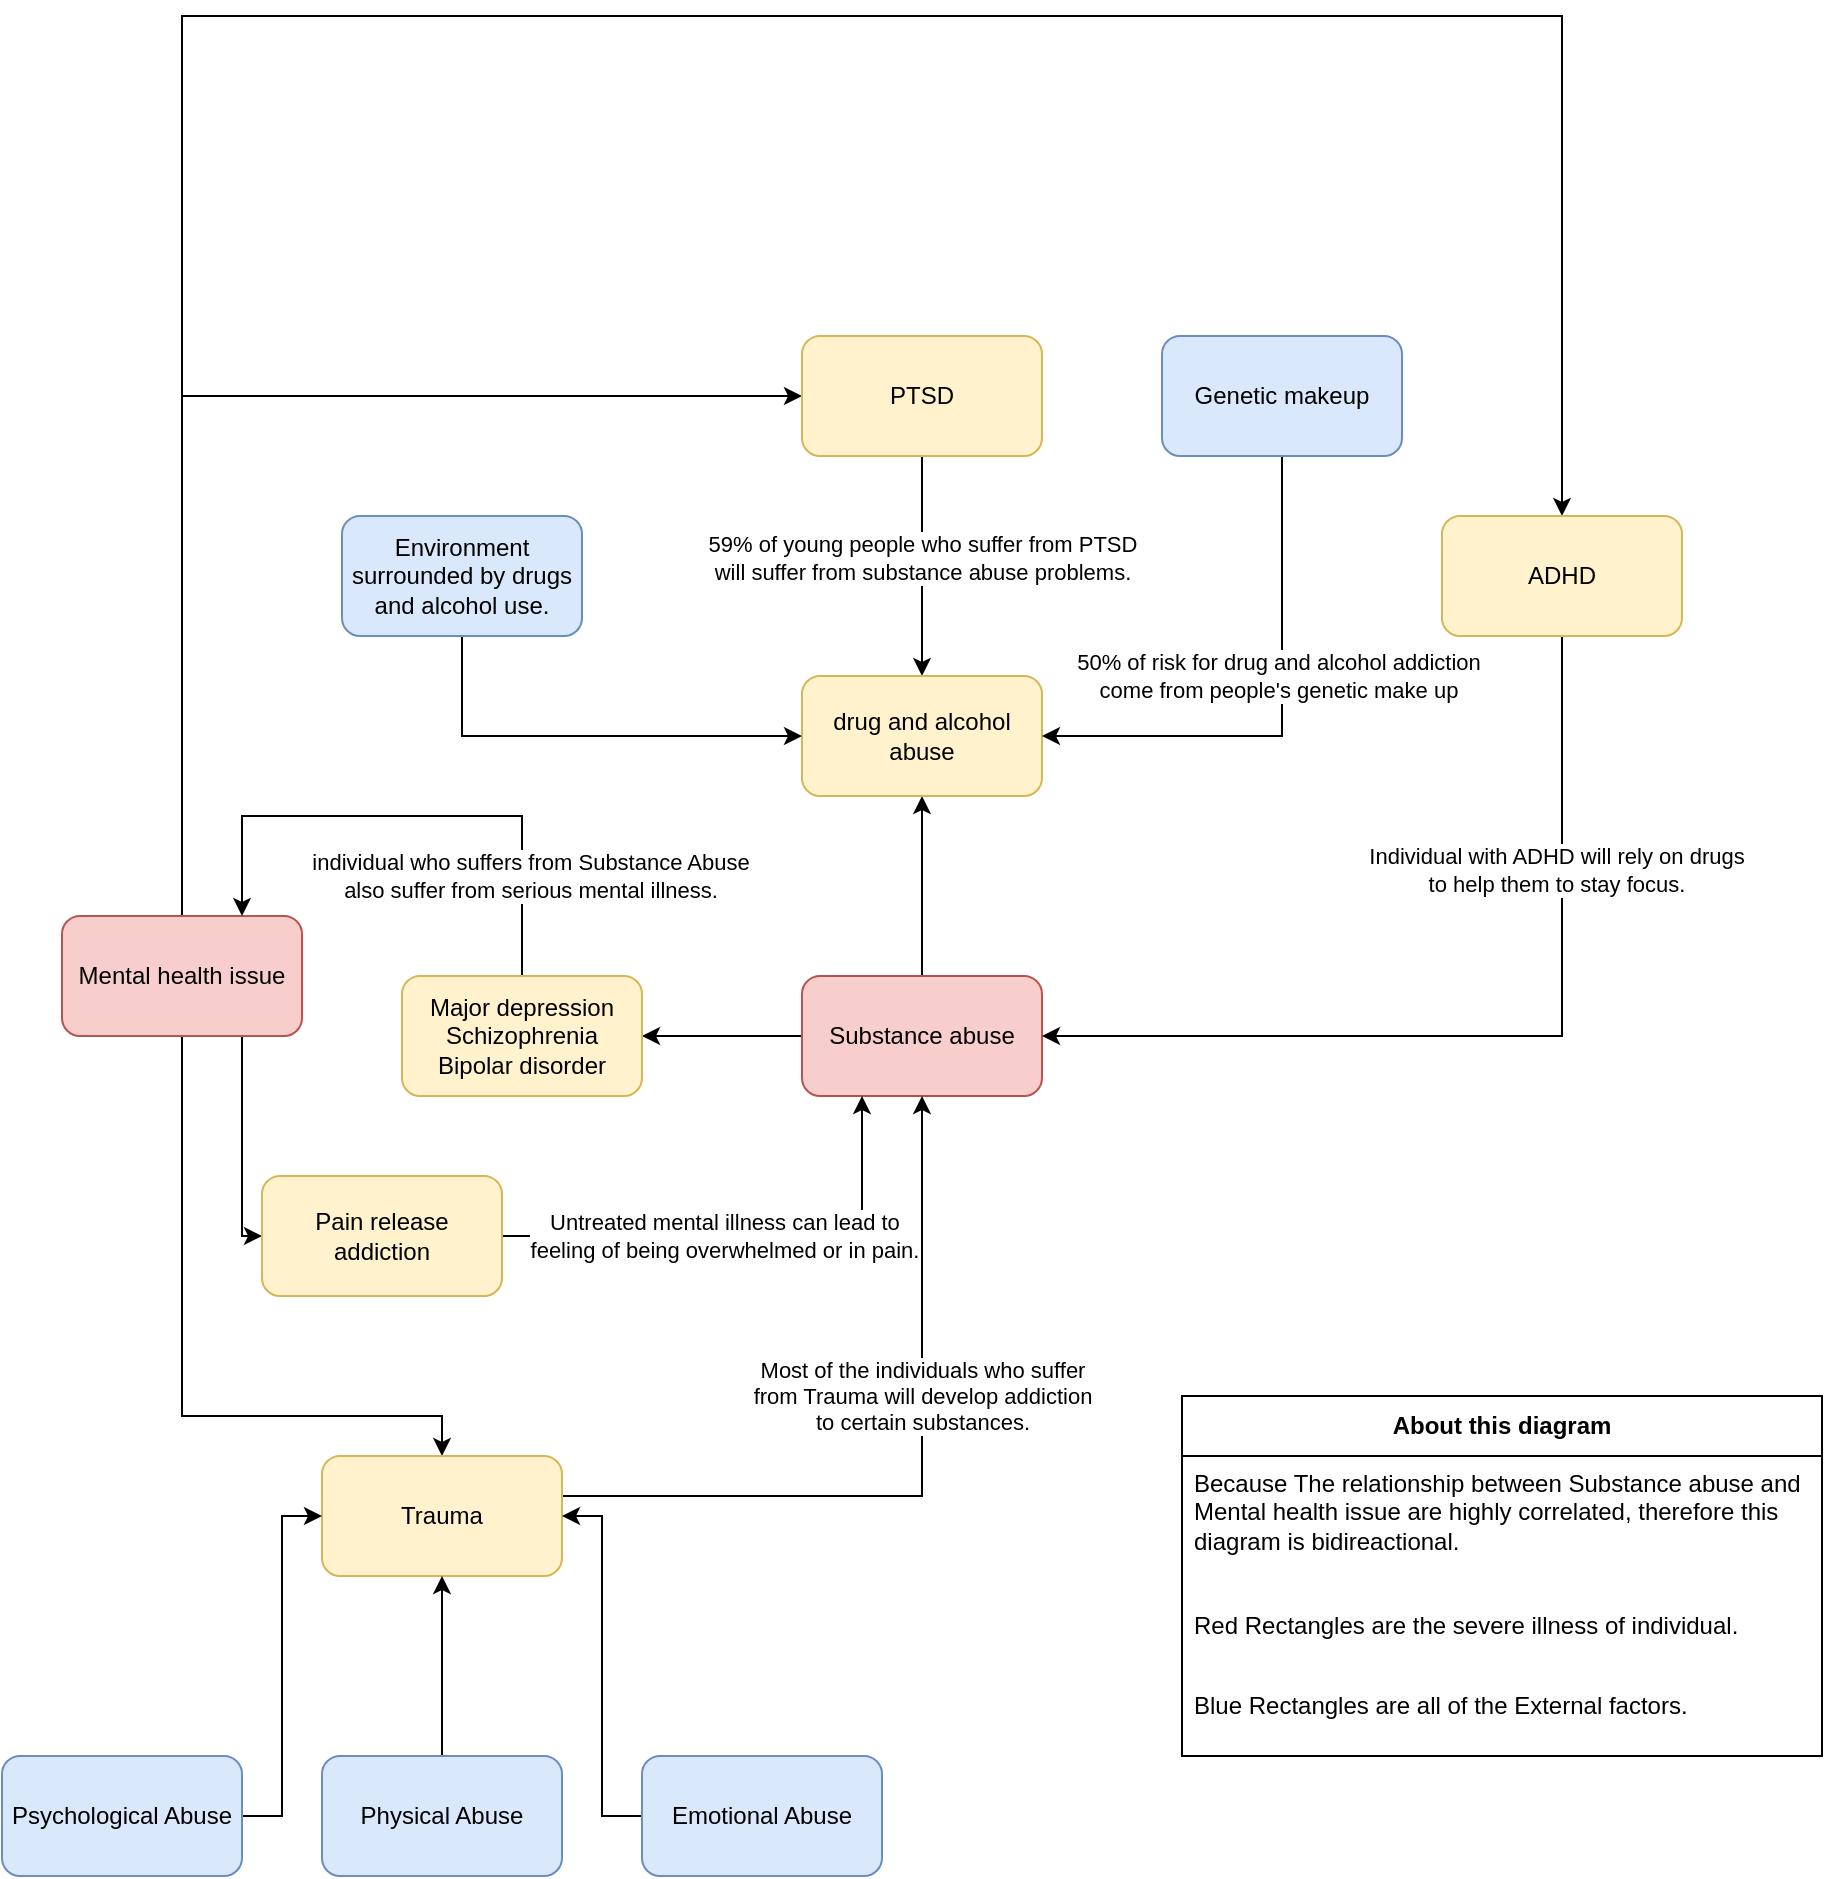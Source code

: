 <mxfile version="24.7.14">
  <diagram name="Page-1" id="ptoELfsR_6bHmKTN98_-">
    <mxGraphModel dx="773" dy="1975" grid="1" gridSize="10" guides="1" tooltips="1" connect="1" arrows="1" fold="1" page="1" pageScale="1" pageWidth="850" pageHeight="1100" math="0" shadow="0">
      <root>
        <mxCell id="0" />
        <mxCell id="1" parent="0" />
        <mxCell id="HWKCFty0nFmSQc_gpmRv-25" style="edgeStyle=orthogonalEdgeStyle;rounded=0;orthogonalLoop=1;jettySize=auto;html=1;entryX=0;entryY=0.5;entryDx=0;entryDy=0;exitX=0.5;exitY=0;exitDx=0;exitDy=0;" edge="1" parent="1" source="HWKCFty0nFmSQc_gpmRv-1" target="HWKCFty0nFmSQc_gpmRv-26">
          <mxGeometry relative="1" as="geometry">
            <mxPoint x="410" y="60" as="targetPoint" />
            <mxPoint x="230" y="230" as="sourcePoint" />
            <Array as="points">
              <mxPoint x="100" y="50" />
            </Array>
          </mxGeometry>
        </mxCell>
        <mxCell id="HWKCFty0nFmSQc_gpmRv-27" style="edgeStyle=orthogonalEdgeStyle;rounded=0;orthogonalLoop=1;jettySize=auto;html=1;entryX=0.5;entryY=0;entryDx=0;entryDy=0;" edge="1" parent="1" source="HWKCFty0nFmSQc_gpmRv-1" target="HWKCFty0nFmSQc_gpmRv-4">
          <mxGeometry relative="1" as="geometry">
            <Array as="points">
              <mxPoint x="100" y="560" />
              <mxPoint x="230" y="560" />
            </Array>
          </mxGeometry>
        </mxCell>
        <mxCell id="HWKCFty0nFmSQc_gpmRv-31" style="edgeStyle=orthogonalEdgeStyle;rounded=0;orthogonalLoop=1;jettySize=auto;html=1;" edge="1" parent="1" source="HWKCFty0nFmSQc_gpmRv-1" target="HWKCFty0nFmSQc_gpmRv-32">
          <mxGeometry relative="1" as="geometry">
            <mxPoint x="660" y="120" as="targetPoint" />
            <Array as="points">
              <mxPoint x="100" y="-140" />
              <mxPoint x="790" y="-140" />
            </Array>
          </mxGeometry>
        </mxCell>
        <mxCell id="HWKCFty0nFmSQc_gpmRv-50" style="edgeStyle=orthogonalEdgeStyle;rounded=0;orthogonalLoop=1;jettySize=auto;html=1;entryX=0;entryY=0.5;entryDx=0;entryDy=0;" edge="1" parent="1" source="HWKCFty0nFmSQc_gpmRv-1" target="HWKCFty0nFmSQc_gpmRv-48">
          <mxGeometry relative="1" as="geometry">
            <Array as="points">
              <mxPoint x="130" y="470" />
            </Array>
          </mxGeometry>
        </mxCell>
        <mxCell id="HWKCFty0nFmSQc_gpmRv-1" value="Mental health issue" style="rounded=1;whiteSpace=wrap;html=1;fillColor=#f8cecc;strokeColor=#b85450;" vertex="1" parent="1">
          <mxGeometry x="40" y="310" width="120" height="60" as="geometry" />
        </mxCell>
        <mxCell id="HWKCFty0nFmSQc_gpmRv-37" style="edgeStyle=orthogonalEdgeStyle;rounded=0;orthogonalLoop=1;jettySize=auto;html=1;" edge="1" parent="1" source="HWKCFty0nFmSQc_gpmRv-3" target="HWKCFty0nFmSQc_gpmRv-38">
          <mxGeometry relative="1" as="geometry">
            <mxPoint x="340" y="440" as="targetPoint" />
          </mxGeometry>
        </mxCell>
        <mxCell id="HWKCFty0nFmSQc_gpmRv-47" style="edgeStyle=orthogonalEdgeStyle;rounded=0;orthogonalLoop=1;jettySize=auto;html=1;entryX=0.5;entryY=1;entryDx=0;entryDy=0;" edge="1" parent="1" source="HWKCFty0nFmSQc_gpmRv-3" target="HWKCFty0nFmSQc_gpmRv-35">
          <mxGeometry relative="1" as="geometry" />
        </mxCell>
        <mxCell id="HWKCFty0nFmSQc_gpmRv-3" value="Substance abuse" style="rounded=1;whiteSpace=wrap;html=1;fillColor=#f8cecc;strokeColor=#b85450;" vertex="1" parent="1">
          <mxGeometry x="410" y="340" width="120" height="60" as="geometry" />
        </mxCell>
        <mxCell id="HWKCFty0nFmSQc_gpmRv-5" style="edgeStyle=orthogonalEdgeStyle;rounded=0;orthogonalLoop=1;jettySize=auto;html=1;entryX=0.5;entryY=1;entryDx=0;entryDy=0;exitX=1;exitY=0.5;exitDx=0;exitDy=0;" edge="1" parent="1" source="HWKCFty0nFmSQc_gpmRv-4" target="HWKCFty0nFmSQc_gpmRv-3">
          <mxGeometry relative="1" as="geometry">
            <Array as="points">
              <mxPoint x="290" y="600" />
              <mxPoint x="470" y="600" />
            </Array>
          </mxGeometry>
        </mxCell>
        <mxCell id="HWKCFty0nFmSQc_gpmRv-13" value="Most of the individuals who suffer&lt;div&gt;from Trauma will develop addiction&lt;/div&gt;&lt;div&gt;to certain substances.&lt;/div&gt;" style="edgeLabel;html=1;align=center;verticalAlign=middle;resizable=0;points=[];" vertex="1" connectable="0" parent="HWKCFty0nFmSQc_gpmRv-5">
          <mxGeometry x="0.107" y="1" relative="1" as="geometry">
            <mxPoint x="1" y="-24" as="offset" />
          </mxGeometry>
        </mxCell>
        <mxCell id="HWKCFty0nFmSQc_gpmRv-4" value="Trauma" style="rounded=1;whiteSpace=wrap;html=1;fillColor=#fff2cc;strokeColor=#d6b656;" vertex="1" parent="1">
          <mxGeometry x="170" y="580" width="120" height="60" as="geometry" />
        </mxCell>
        <mxCell id="HWKCFty0nFmSQc_gpmRv-7" style="edgeStyle=orthogonalEdgeStyle;rounded=0;orthogonalLoop=1;jettySize=auto;html=1;entryX=0.5;entryY=1;entryDx=0;entryDy=0;" edge="1" parent="1" source="HWKCFty0nFmSQc_gpmRv-6" target="HWKCFty0nFmSQc_gpmRv-4">
          <mxGeometry relative="1" as="geometry" />
        </mxCell>
        <mxCell id="HWKCFty0nFmSQc_gpmRv-6" value="Physical Abuse" style="rounded=1;whiteSpace=wrap;html=1;fillColor=#dae8fc;strokeColor=#6c8ebf;" vertex="1" parent="1">
          <mxGeometry x="170" y="730" width="120" height="60" as="geometry" />
        </mxCell>
        <mxCell id="HWKCFty0nFmSQc_gpmRv-11" style="edgeStyle=orthogonalEdgeStyle;rounded=0;orthogonalLoop=1;jettySize=auto;html=1;entryX=1;entryY=0.5;entryDx=0;entryDy=0;" edge="1" parent="1" source="HWKCFty0nFmSQc_gpmRv-8" target="HWKCFty0nFmSQc_gpmRv-4">
          <mxGeometry relative="1" as="geometry" />
        </mxCell>
        <mxCell id="HWKCFty0nFmSQc_gpmRv-8" value="Emotional Abuse" style="rounded=1;whiteSpace=wrap;html=1;fillColor=#dae8fc;strokeColor=#6c8ebf;" vertex="1" parent="1">
          <mxGeometry x="330" y="730" width="120" height="60" as="geometry" />
        </mxCell>
        <mxCell id="HWKCFty0nFmSQc_gpmRv-10" style="edgeStyle=orthogonalEdgeStyle;rounded=0;orthogonalLoop=1;jettySize=auto;html=1;entryX=0;entryY=0.5;entryDx=0;entryDy=0;" edge="1" parent="1" source="HWKCFty0nFmSQc_gpmRv-9" target="HWKCFty0nFmSQc_gpmRv-4">
          <mxGeometry relative="1" as="geometry" />
        </mxCell>
        <mxCell id="HWKCFty0nFmSQc_gpmRv-9" value="Psychological Abuse" style="rounded=1;whiteSpace=wrap;html=1;fillColor=#dae8fc;strokeColor=#6c8ebf;" vertex="1" parent="1">
          <mxGeometry x="10" y="730" width="120" height="60" as="geometry" />
        </mxCell>
        <mxCell id="HWKCFty0nFmSQc_gpmRv-29" style="edgeStyle=orthogonalEdgeStyle;rounded=0;orthogonalLoop=1;jettySize=auto;html=1;" edge="1" parent="1" source="HWKCFty0nFmSQc_gpmRv-26" target="HWKCFty0nFmSQc_gpmRv-35">
          <mxGeometry relative="1" as="geometry">
            <mxPoint x="470" y="240" as="targetPoint" />
          </mxGeometry>
        </mxCell>
        <mxCell id="HWKCFty0nFmSQc_gpmRv-30" value="&lt;span style=&quot;color: rgb(0, 0, 0); font-family: Helvetica; font-size: 11px; font-style: normal; font-variant-ligatures: normal; font-variant-caps: normal; font-weight: 400; letter-spacing: normal; orphans: 2; text-align: center; text-indent: 0px; text-transform: none; widows: 2; word-spacing: 0px; -webkit-text-stroke-width: 0px; white-space: nowrap; background-color: rgb(255, 255, 255); text-decoration-thickness: initial; text-decoration-style: initial; text-decoration-color: initial; display: inline !important; float: none;&quot;&gt;59% of young people who suffer from PTSD&lt;/span&gt;&lt;div style=&quot;forced-color-adjust: none; color: rgb(0, 0, 0); font-family: Helvetica; font-size: 11px; font-style: normal; font-variant-ligatures: normal; font-variant-caps: normal; font-weight: 400; letter-spacing: normal; orphans: 2; text-align: center; text-indent: 0px; text-transform: none; widows: 2; word-spacing: 0px; -webkit-text-stroke-width: 0px; white-space: nowrap; text-decoration-thickness: initial; text-decoration-style: initial; text-decoration-color: initial;&quot;&gt;will suffer from substance abuse problems.&lt;/div&gt;" style="edgeLabel;html=1;align=center;verticalAlign=middle;resizable=0;points=[];" vertex="1" connectable="0" parent="HWKCFty0nFmSQc_gpmRv-29">
          <mxGeometry x="0.097" y="-4" relative="1" as="geometry">
            <mxPoint x="4" y="-10" as="offset" />
          </mxGeometry>
        </mxCell>
        <mxCell id="HWKCFty0nFmSQc_gpmRv-26" value="PTSD" style="rounded=1;whiteSpace=wrap;html=1;fillColor=#fff2cc;strokeColor=#d6b656;" vertex="1" parent="1">
          <mxGeometry x="410" y="20" width="120" height="60" as="geometry" />
        </mxCell>
        <mxCell id="HWKCFty0nFmSQc_gpmRv-33" style="edgeStyle=orthogonalEdgeStyle;rounded=0;orthogonalLoop=1;jettySize=auto;html=1;entryX=1;entryY=0.5;entryDx=0;entryDy=0;" edge="1" parent="1" source="HWKCFty0nFmSQc_gpmRv-32" target="HWKCFty0nFmSQc_gpmRv-3">
          <mxGeometry relative="1" as="geometry">
            <Array as="points">
              <mxPoint x="790" y="370" />
            </Array>
          </mxGeometry>
        </mxCell>
        <mxCell id="HWKCFty0nFmSQc_gpmRv-34" value="Individual with ADHD will rely on drugs&lt;div&gt;to help them to stay focus.&lt;/div&gt;" style="edgeLabel;html=1;align=center;verticalAlign=middle;resizable=0;points=[];" vertex="1" connectable="0" parent="HWKCFty0nFmSQc_gpmRv-33">
          <mxGeometry x="-0.494" y="-3" relative="1" as="geometry">
            <mxPoint as="offset" />
          </mxGeometry>
        </mxCell>
        <mxCell id="HWKCFty0nFmSQc_gpmRv-32" value="ADHD" style="rounded=1;whiteSpace=wrap;html=1;fillColor=#fff2cc;strokeColor=#d6b656;" vertex="1" parent="1">
          <mxGeometry x="730" y="110" width="120" height="60" as="geometry" />
        </mxCell>
        <mxCell id="HWKCFty0nFmSQc_gpmRv-35" value="drug and alcohol abuse" style="rounded=1;whiteSpace=wrap;html=1;fillColor=#fff2cc;strokeColor=#d6b656;" vertex="1" parent="1">
          <mxGeometry x="410" y="190" width="120" height="60" as="geometry" />
        </mxCell>
        <mxCell id="HWKCFty0nFmSQc_gpmRv-39" style="edgeStyle=orthogonalEdgeStyle;rounded=0;orthogonalLoop=1;jettySize=auto;html=1;entryX=0.75;entryY=0;entryDx=0;entryDy=0;" edge="1" parent="1" source="HWKCFty0nFmSQc_gpmRv-38" target="HWKCFty0nFmSQc_gpmRv-1">
          <mxGeometry relative="1" as="geometry">
            <Array as="points">
              <mxPoint x="270" y="260" />
              <mxPoint x="130" y="260" />
            </Array>
          </mxGeometry>
        </mxCell>
        <mxCell id="HWKCFty0nFmSQc_gpmRv-41" value="individual who suffers from Substance Abuse&lt;div&gt;also suffer from serious mental illness.&lt;/div&gt;" style="edgeLabel;html=1;align=center;verticalAlign=middle;resizable=0;points=[];" vertex="1" connectable="0" parent="HWKCFty0nFmSQc_gpmRv-39">
          <mxGeometry x="-0.503" y="-4" relative="1" as="geometry">
            <mxPoint y="17" as="offset" />
          </mxGeometry>
        </mxCell>
        <mxCell id="HWKCFty0nFmSQc_gpmRv-38" value="Major depression&lt;div&gt;Schizophrenia&lt;/div&gt;&lt;div&gt;Bipolar disorder&lt;/div&gt;" style="rounded=1;whiteSpace=wrap;html=1;fillColor=#fff2cc;strokeColor=#d6b656;" vertex="1" parent="1">
          <mxGeometry x="210" y="340" width="120" height="60" as="geometry" />
        </mxCell>
        <mxCell id="HWKCFty0nFmSQc_gpmRv-43" style="edgeStyle=orthogonalEdgeStyle;rounded=0;orthogonalLoop=1;jettySize=auto;html=1;entryX=0;entryY=0.5;entryDx=0;entryDy=0;" edge="1" parent="1" source="HWKCFty0nFmSQc_gpmRv-42" target="HWKCFty0nFmSQc_gpmRv-35">
          <mxGeometry relative="1" as="geometry">
            <Array as="points">
              <mxPoint x="240" y="220" />
            </Array>
          </mxGeometry>
        </mxCell>
        <mxCell id="HWKCFty0nFmSQc_gpmRv-42" value="Environment surrounded by drugs and alcohol use." style="rounded=1;whiteSpace=wrap;html=1;fillColor=#dae8fc;strokeColor=#6c8ebf;" vertex="1" parent="1">
          <mxGeometry x="180" y="110" width="120" height="60" as="geometry" />
        </mxCell>
        <mxCell id="HWKCFty0nFmSQc_gpmRv-45" style="edgeStyle=orthogonalEdgeStyle;rounded=0;orthogonalLoop=1;jettySize=auto;html=1;entryX=1;entryY=0.5;entryDx=0;entryDy=0;" edge="1" parent="1" source="HWKCFty0nFmSQc_gpmRv-44" target="HWKCFty0nFmSQc_gpmRv-35">
          <mxGeometry relative="1" as="geometry">
            <Array as="points">
              <mxPoint x="650" y="220" />
            </Array>
          </mxGeometry>
        </mxCell>
        <mxCell id="HWKCFty0nFmSQc_gpmRv-46" value="50% of risk for drug and alcohol addiction&lt;div&gt;come from people&#39;s genetic make up&lt;/div&gt;" style="edgeLabel;html=1;align=center;verticalAlign=middle;resizable=0;points=[];" vertex="1" connectable="0" parent="HWKCFty0nFmSQc_gpmRv-45">
          <mxGeometry x="-0.009" y="-2" relative="1" as="geometry">
            <mxPoint y="-19" as="offset" />
          </mxGeometry>
        </mxCell>
        <mxCell id="HWKCFty0nFmSQc_gpmRv-44" value="Genetic makeup" style="rounded=1;whiteSpace=wrap;html=1;fillColor=#dae8fc;strokeColor=#6c8ebf;" vertex="1" parent="1">
          <mxGeometry x="590" y="20" width="120" height="60" as="geometry" />
        </mxCell>
        <mxCell id="HWKCFty0nFmSQc_gpmRv-51" style="edgeStyle=orthogonalEdgeStyle;rounded=0;orthogonalLoop=1;jettySize=auto;html=1;entryX=0.25;entryY=1;entryDx=0;entryDy=0;" edge="1" parent="1" source="HWKCFty0nFmSQc_gpmRv-48" target="HWKCFty0nFmSQc_gpmRv-3">
          <mxGeometry relative="1" as="geometry" />
        </mxCell>
        <mxCell id="HWKCFty0nFmSQc_gpmRv-53" value="Untreated mental illness can lead to&lt;div&gt;feeling of being overwhelmed or in pain.&lt;/div&gt;" style="edgeLabel;html=1;align=center;verticalAlign=middle;resizable=0;points=[];" vertex="1" connectable="0" parent="HWKCFty0nFmSQc_gpmRv-51">
          <mxGeometry x="-0.459" y="1" relative="1" as="geometry">
            <mxPoint x="43" y="1" as="offset" />
          </mxGeometry>
        </mxCell>
        <mxCell id="HWKCFty0nFmSQc_gpmRv-48" value="Pain release addiction" style="rounded=1;whiteSpace=wrap;html=1;fillColor=#fff2cc;strokeColor=#d6b656;" vertex="1" parent="1">
          <mxGeometry x="140" y="440" width="120" height="60" as="geometry" />
        </mxCell>
        <mxCell id="HWKCFty0nFmSQc_gpmRv-54" value="&lt;b&gt;About this diagram&lt;/b&gt;" style="swimlane;fontStyle=0;childLayout=stackLayout;horizontal=1;startSize=30;horizontalStack=0;resizeParent=1;resizeParentMax=0;resizeLast=0;collapsible=1;marginBottom=0;whiteSpace=wrap;html=1;" vertex="1" parent="1">
          <mxGeometry x="600" y="550" width="320" height="180" as="geometry" />
        </mxCell>
        <mxCell id="HWKCFty0nFmSQc_gpmRv-55" value="Because The relationship between Substance abuse and Mental health issue are highly correlated, therefore this diagram is bidireactional.&amp;nbsp;&lt;div&gt;&lt;br&gt;&lt;/div&gt;" style="text;strokeColor=none;fillColor=none;align=left;verticalAlign=middle;spacingLeft=4;spacingRight=4;overflow=hidden;points=[[0,0.5],[1,0.5]];portConstraint=eastwest;rotatable=0;whiteSpace=wrap;html=1;" vertex="1" parent="HWKCFty0nFmSQc_gpmRv-54">
          <mxGeometry y="30" width="320" height="70" as="geometry" />
        </mxCell>
        <mxCell id="HWKCFty0nFmSQc_gpmRv-56" value="Red Rectangles are the severe illness of individual." style="text;strokeColor=none;fillColor=none;align=left;verticalAlign=middle;spacingLeft=4;spacingRight=4;overflow=hidden;points=[[0,0.5],[1,0.5]];portConstraint=eastwest;rotatable=0;whiteSpace=wrap;html=1;" vertex="1" parent="HWKCFty0nFmSQc_gpmRv-54">
          <mxGeometry y="100" width="320" height="30" as="geometry" />
        </mxCell>
        <mxCell id="HWKCFty0nFmSQc_gpmRv-57" value="Blue Rectangles are all of the External factors." style="text;strokeColor=none;fillColor=none;align=left;verticalAlign=middle;spacingLeft=4;spacingRight=4;overflow=hidden;points=[[0,0.5],[1,0.5]];portConstraint=eastwest;rotatable=0;whiteSpace=wrap;html=1;" vertex="1" parent="HWKCFty0nFmSQc_gpmRv-54">
          <mxGeometry y="130" width="320" height="50" as="geometry" />
        </mxCell>
      </root>
    </mxGraphModel>
  </diagram>
</mxfile>
